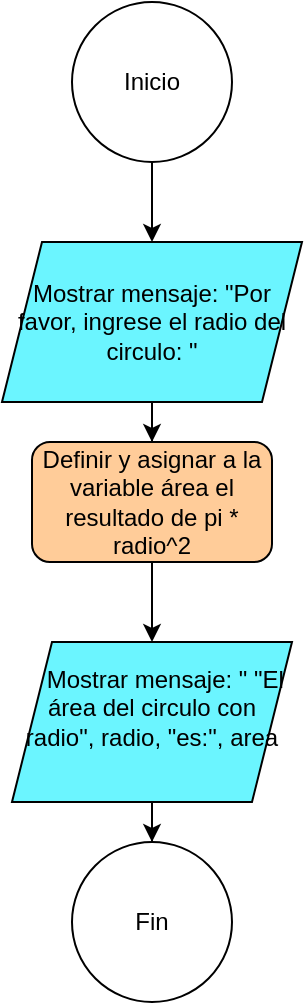 <mxfile version="24.8.3">
  <diagram id="C5RBs43oDa-KdzZeNtuy" name="Page-1">
    <mxGraphModel dx="1290" dy="530" grid="1" gridSize="10" guides="1" tooltips="1" connect="1" arrows="1" fold="1" page="1" pageScale="1" pageWidth="827" pageHeight="1169" math="0" shadow="0">
      <root>
        <mxCell id="WIyWlLk6GJQsqaUBKTNV-0" />
        <mxCell id="WIyWlLk6GJQsqaUBKTNV-1" parent="WIyWlLk6GJQsqaUBKTNV-0" />
        <mxCell id="aSI1iI5TADn9xwzwSDb--5" value="" style="edgeStyle=orthogonalEdgeStyle;rounded=0;orthogonalLoop=1;jettySize=auto;html=1;" edge="1" parent="WIyWlLk6GJQsqaUBKTNV-1" source="aSI1iI5TADn9xwzwSDb--0" target="aSI1iI5TADn9xwzwSDb--1">
          <mxGeometry relative="1" as="geometry" />
        </mxCell>
        <mxCell id="aSI1iI5TADn9xwzwSDb--0" value="Inicio" style="ellipse;whiteSpace=wrap;html=1;aspect=fixed;fillColor=#FFFFFF;" vertex="1" parent="WIyWlLk6GJQsqaUBKTNV-1">
          <mxGeometry x="260" y="70" width="80" height="80" as="geometry" />
        </mxCell>
        <mxCell id="aSI1iI5TADn9xwzwSDb--6" value="" style="edgeStyle=orthogonalEdgeStyle;rounded=0;orthogonalLoop=1;jettySize=auto;html=1;" edge="1" parent="WIyWlLk6GJQsqaUBKTNV-1" source="aSI1iI5TADn9xwzwSDb--1" target="aSI1iI5TADn9xwzwSDb--2">
          <mxGeometry relative="1" as="geometry" />
        </mxCell>
        <mxCell id="aSI1iI5TADn9xwzwSDb--1" value="Mostrar mensaje: &quot;Por favor, ingrese el radio del circulo: &quot;" style="shape=parallelogram;perimeter=parallelogramPerimeter;whiteSpace=wrap;html=1;fixedSize=1;fillColor=#6BF5FF;" vertex="1" parent="WIyWlLk6GJQsqaUBKTNV-1">
          <mxGeometry x="225" y="190" width="150" height="80" as="geometry" />
        </mxCell>
        <mxCell id="aSI1iI5TADn9xwzwSDb--7" value="" style="edgeStyle=orthogonalEdgeStyle;rounded=0;orthogonalLoop=1;jettySize=auto;html=1;" edge="1" parent="WIyWlLk6GJQsqaUBKTNV-1" source="aSI1iI5TADn9xwzwSDb--2" target="aSI1iI5TADn9xwzwSDb--3">
          <mxGeometry relative="1" as="geometry" />
        </mxCell>
        <mxCell id="aSI1iI5TADn9xwzwSDb--2" value="Definir y asignar a la variable área el resultado de pi * radio^2" style="rounded=1;whiteSpace=wrap;html=1;fillColor=#FFCC99;" vertex="1" parent="WIyWlLk6GJQsqaUBKTNV-1">
          <mxGeometry x="240" y="290" width="120" height="60" as="geometry" />
        </mxCell>
        <mxCell id="aSI1iI5TADn9xwzwSDb--8" value="" style="edgeStyle=orthogonalEdgeStyle;rounded=0;orthogonalLoop=1;jettySize=auto;html=1;" edge="1" parent="WIyWlLk6GJQsqaUBKTNV-1" source="aSI1iI5TADn9xwzwSDb--3" target="aSI1iI5TADn9xwzwSDb--4">
          <mxGeometry relative="1" as="geometry" />
        </mxCell>
        <mxCell id="aSI1iI5TADn9xwzwSDb--3" value="&lt;div&gt;&amp;nbsp; &amp;nbsp; Mostrar mensaje: &quot; &quot;El área del circulo con radio&quot;, radio, &quot;es:&quot;, area&lt;/div&gt;&lt;div&gt;&lt;br&gt;&lt;/div&gt;" style="shape=parallelogram;perimeter=parallelogramPerimeter;whiteSpace=wrap;html=1;fixedSize=1;fillColor=#6BF5FF;" vertex="1" parent="WIyWlLk6GJQsqaUBKTNV-1">
          <mxGeometry x="230" y="390" width="140" height="80" as="geometry" />
        </mxCell>
        <mxCell id="aSI1iI5TADn9xwzwSDb--4" value="Fin" style="ellipse;whiteSpace=wrap;html=1;aspect=fixed;fillColor=#FFFFFF;" vertex="1" parent="WIyWlLk6GJQsqaUBKTNV-1">
          <mxGeometry x="260" y="490" width="80" height="80" as="geometry" />
        </mxCell>
      </root>
    </mxGraphModel>
  </diagram>
</mxfile>
